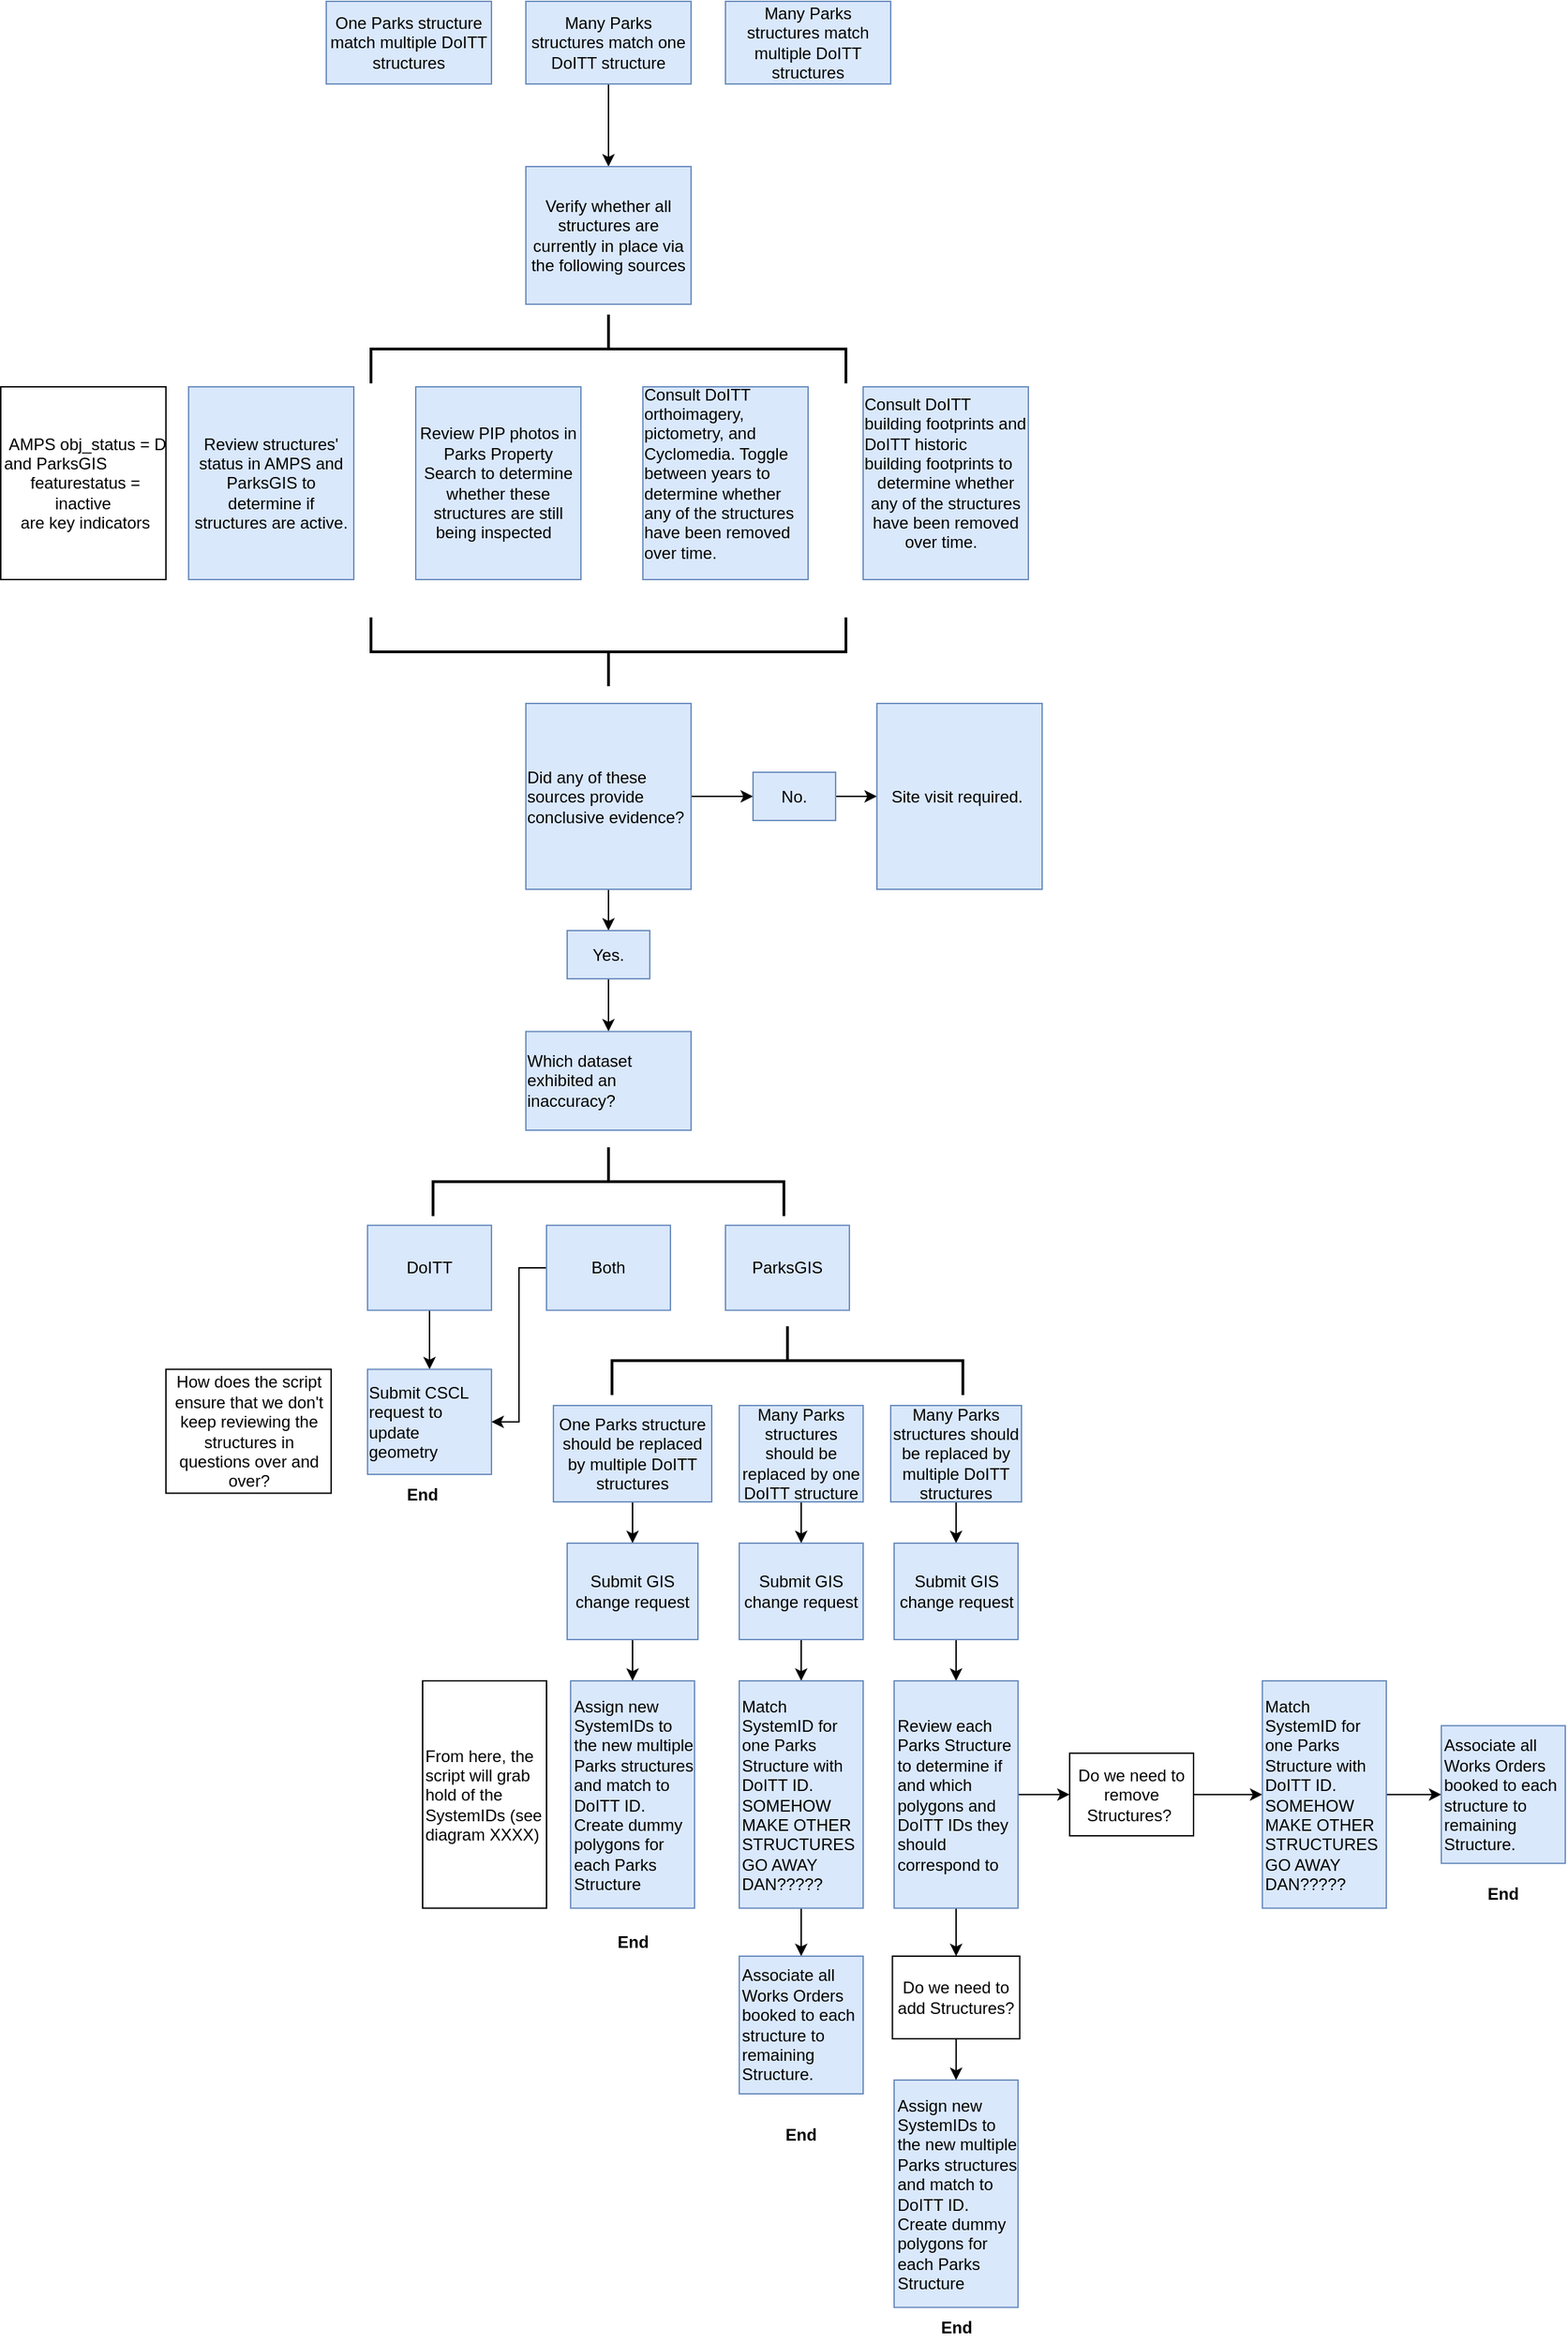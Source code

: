 <mxfile version="13.7.4" type="github">
  <diagram id="ZPSnRdFEcWR3bo13ULeO" name="Page-1">
    <mxGraphModel dx="1663" dy="1033" grid="1" gridSize="10" guides="1" tooltips="1" connect="1" arrows="1" fold="1" page="1" pageScale="1" pageWidth="850" pageHeight="1100" math="0" shadow="0">
      <root>
        <mxCell id="0" />
        <mxCell id="1" parent="0" />
        <mxCell id="NVncSVDIEuG2v-59I9_c-1" value="" style="edgeStyle=orthogonalEdgeStyle;rounded=0;orthogonalLoop=1;jettySize=auto;html=1;" edge="1" parent="1" source="NVncSVDIEuG2v-59I9_c-2" target="NVncSVDIEuG2v-59I9_c-3">
          <mxGeometry relative="1" as="geometry" />
        </mxCell>
        <mxCell id="NVncSVDIEuG2v-59I9_c-2" value="&lt;div style=&quot;box-sizing: border-box ; font-family: &amp;#34;segoe ui&amp;#34; , , &amp;#34;apple color emoji&amp;#34; , &amp;#34;segoe ui emoji&amp;#34; , sans-serif ; font-size: 14px&quot;&gt;&lt;div style=&quot;box-sizing: border-box ; font-family: &amp;#34;segoe ui&amp;#34; , , &amp;#34;apple color emoji&amp;#34; , &amp;#34;segoe ui emoji&amp;#34; , sans-serif ; font-size: 12px&quot;&gt;Many Parks structures match one DoITT structure&lt;br&gt;&lt;/div&gt;&lt;/div&gt;" style="rounded=0;whiteSpace=wrap;html=1;fillColor=#dae8fc;strokeColor=#6c8ebf;" vertex="1" parent="1">
          <mxGeometry x="715" y="160" width="120" height="60" as="geometry" />
        </mxCell>
        <mxCell id="NVncSVDIEuG2v-59I9_c-3" value="Verify whether all structures are currently in place via the following sources" style="rounded=0;whiteSpace=wrap;html=1;fillColor=#dae8fc;strokeColor=#6c8ebf;" vertex="1" parent="1">
          <mxGeometry x="715" y="280" width="120" height="100" as="geometry" />
        </mxCell>
        <mxCell id="NVncSVDIEuG2v-59I9_c-4" value="Review structures&#39; status in AMPS and ParksGIS to determine if structures are active." style="rounded=0;whiteSpace=wrap;html=1;fillColor=#dae8fc;strokeColor=#6c8ebf;" vertex="1" parent="1">
          <mxGeometry x="470" y="440" width="120" height="140" as="geometry" />
        </mxCell>
        <mxCell id="NVncSVDIEuG2v-59I9_c-5" value="" style="strokeWidth=2;html=1;shape=mxgraph.flowchart.annotation_2;align=left;labelPosition=right;pointerEvents=1;rotation=90;" vertex="1" parent="1">
          <mxGeometry x="750" y="240" width="50" height="345" as="geometry" />
        </mxCell>
        <mxCell id="NVncSVDIEuG2v-59I9_c-6" value="&lt;span style=&quot;text-align: left&quot;&gt;Review PIP photos in Parks Property Search to determine whether these structures are still being inspected&lt;/span&gt;&amp;nbsp;&amp;nbsp;" style="rounded=0;whiteSpace=wrap;html=1;fillColor=#dae8fc;strokeColor=#6c8ebf;" vertex="1" parent="1">
          <mxGeometry x="635" y="440" width="120" height="140" as="geometry" />
        </mxCell>
        <mxCell id="NVncSVDIEuG2v-59I9_c-7" value="&lt;div style=&quot;text-align: left ; box-sizing: border-box&quot;&gt;Consult DoITT orthoimagery, pictometry, and Cyclomedia. Toggle between years to determine whether any of the structures have been removed over time.&amp;nbsp;&amp;nbsp;&lt;/div&gt;&lt;div&gt;&lt;br&gt;&lt;/div&gt;" style="rounded=0;whiteSpace=wrap;html=1;fillColor=#dae8fc;strokeColor=#6c8ebf;" vertex="1" parent="1">
          <mxGeometry x="800" y="440" width="120" height="140" as="geometry" />
        </mxCell>
        <mxCell id="NVncSVDIEuG2v-59I9_c-8" value="" style="strokeWidth=2;html=1;shape=mxgraph.flowchart.annotation_2;align=left;labelPosition=right;pointerEvents=1;rotation=-90;" vertex="1" parent="1">
          <mxGeometry x="750" y="460" width="50" height="345" as="geometry" />
        </mxCell>
        <mxCell id="NVncSVDIEuG2v-59I9_c-9" value="&lt;div style=&quot;text-align: left ; box-sizing: border-box&quot;&gt;Consult DoITT building footprints and DoITT historic building footprints to&amp;nbsp;&lt;/div&gt;&lt;span style=&quot;text-align: left&quot;&gt;determine whether any of the structures have been removed over time.&amp;nbsp;&amp;nbsp;&lt;/span&gt;&lt;div&gt;&lt;br&gt;&lt;/div&gt;" style="rounded=0;whiteSpace=wrap;html=1;fillColor=#dae8fc;strokeColor=#6c8ebf;" vertex="1" parent="1">
          <mxGeometry x="960" y="440" width="120" height="140" as="geometry" />
        </mxCell>
        <mxCell id="NVncSVDIEuG2v-59I9_c-10" value="" style="edgeStyle=orthogonalEdgeStyle;rounded=0;orthogonalLoop=1;jettySize=auto;html=1;" edge="1" parent="1" source="NVncSVDIEuG2v-59I9_c-12" target="NVncSVDIEuG2v-59I9_c-14">
          <mxGeometry relative="1" as="geometry" />
        </mxCell>
        <mxCell id="NVncSVDIEuG2v-59I9_c-11" value="" style="edgeStyle=orthogonalEdgeStyle;rounded=0;orthogonalLoop=1;jettySize=auto;html=1;" edge="1" parent="1" source="NVncSVDIEuG2v-59I9_c-12" target="NVncSVDIEuG2v-59I9_c-17">
          <mxGeometry relative="1" as="geometry" />
        </mxCell>
        <mxCell id="NVncSVDIEuG2v-59I9_c-12" value="&lt;div style=&quot;text-align: left ; box-sizing: border-box&quot;&gt;Did any of these sources provide conclusive evidence?&amp;nbsp;&lt;/div&gt;" style="rounded=0;whiteSpace=wrap;html=1;fillColor=#dae8fc;strokeColor=#6c8ebf;" vertex="1" parent="1">
          <mxGeometry x="715" y="670" width="120" height="135" as="geometry" />
        </mxCell>
        <mxCell id="NVncSVDIEuG2v-59I9_c-13" value="" style="edgeStyle=orthogonalEdgeStyle;rounded=0;orthogonalLoop=1;jettySize=auto;html=1;" edge="1" parent="1" source="NVncSVDIEuG2v-59I9_c-14" target="NVncSVDIEuG2v-59I9_c-15">
          <mxGeometry relative="1" as="geometry" />
        </mxCell>
        <mxCell id="NVncSVDIEuG2v-59I9_c-14" value="&lt;div style=&quot;text-align: left ; box-sizing: border-box&quot;&gt;No.&lt;/div&gt;" style="rounded=0;whiteSpace=wrap;html=1;fillColor=#dae8fc;strokeColor=#6c8ebf;" vertex="1" parent="1">
          <mxGeometry x="880" y="720" width="60" height="35" as="geometry" />
        </mxCell>
        <mxCell id="NVncSVDIEuG2v-59I9_c-15" value="&lt;div style=&quot;text-align: left ; box-sizing: border-box&quot;&gt;Site visit required.&amp;nbsp;&lt;/div&gt;" style="rounded=0;whiteSpace=wrap;html=1;fillColor=#dae8fc;strokeColor=#6c8ebf;" vertex="1" parent="1">
          <mxGeometry x="970" y="670" width="120" height="135" as="geometry" />
        </mxCell>
        <mxCell id="NVncSVDIEuG2v-59I9_c-16" value="" style="edgeStyle=orthogonalEdgeStyle;rounded=0;orthogonalLoop=1;jettySize=auto;html=1;" edge="1" parent="1" source="NVncSVDIEuG2v-59I9_c-17" target="NVncSVDIEuG2v-59I9_c-18">
          <mxGeometry relative="1" as="geometry" />
        </mxCell>
        <mxCell id="NVncSVDIEuG2v-59I9_c-17" value="&lt;div style=&quot;text-align: left ; box-sizing: border-box&quot;&gt;Yes.&lt;/div&gt;" style="rounded=0;whiteSpace=wrap;html=1;fillColor=#dae8fc;strokeColor=#6c8ebf;" vertex="1" parent="1">
          <mxGeometry x="745" y="835" width="60" height="35" as="geometry" />
        </mxCell>
        <mxCell id="NVncSVDIEuG2v-59I9_c-18" value="&lt;div style=&quot;text-align: left ; box-sizing: border-box&quot;&gt;Which dataset exhibited an inaccuracy?&amp;nbsp;&lt;/div&gt;" style="rounded=0;whiteSpace=wrap;html=1;fillColor=#dae8fc;strokeColor=#6c8ebf;" vertex="1" parent="1">
          <mxGeometry x="715" y="908.3" width="120" height="71.7" as="geometry" />
        </mxCell>
        <mxCell id="NVncSVDIEuG2v-59I9_c-19" value="" style="strokeWidth=2;html=1;shape=mxgraph.flowchart.annotation_2;align=left;labelPosition=right;pointerEvents=1;rotation=90;" vertex="1" parent="1">
          <mxGeometry x="750" y="890" width="50" height="254.85" as="geometry" />
        </mxCell>
        <mxCell id="NVncSVDIEuG2v-59I9_c-21" value="&lt;div style=&quot;text-align: left ; box-sizing: border-box&quot;&gt;ParksGIS&lt;/div&gt;" style="rounded=0;whiteSpace=wrap;html=1;fillColor=#dae8fc;strokeColor=#6c8ebf;" vertex="1" parent="1">
          <mxGeometry x="860" y="1049.1" width="90" height="61.7" as="geometry" />
        </mxCell>
        <mxCell id="NVncSVDIEuG2v-59I9_c-22" value="" style="edgeStyle=orthogonalEdgeStyle;rounded=0;orthogonalLoop=1;jettySize=auto;html=1;" edge="1" parent="1" source="NVncSVDIEuG2v-59I9_c-23" target="NVncSVDIEuG2v-59I9_c-25">
          <mxGeometry relative="1" as="geometry" />
        </mxCell>
        <mxCell id="NVncSVDIEuG2v-59I9_c-23" value="&lt;div style=&quot;text-align: left ; box-sizing: border-box&quot;&gt;DoITT&lt;/div&gt;" style="rounded=0;whiteSpace=wrap;html=1;fillColor=#dae8fc;strokeColor=#6c8ebf;" vertex="1" parent="1">
          <mxGeometry x="600" y="1049.1" width="90" height="61.7" as="geometry" />
        </mxCell>
        <mxCell id="NVncSVDIEuG2v-59I9_c-24" value="Assign new SystemIDs to the new multiple Parks structures and match to DoITT ID. Create dummy polygons for each Parks Structure&amp;nbsp;&lt;div style=&quot;box-sizing: border-box&quot;&gt;&lt;/div&gt;" style="rounded=0;whiteSpace=wrap;html=1;fillColor=#dae8fc;strokeColor=#6c8ebf;align=left;" vertex="1" parent="1">
          <mxGeometry x="747.5" y="1380" width="90" height="165.15" as="geometry" />
        </mxCell>
        <mxCell id="NVncSVDIEuG2v-59I9_c-25" value="&lt;div style=&quot;text-align: left ; box-sizing: border-box&quot;&gt;Submit CSCL request to update geometry&amp;nbsp;&lt;/div&gt;" style="rounded=0;whiteSpace=wrap;html=1;fillColor=#dae8fc;strokeColor=#6c8ebf;" vertex="1" parent="1">
          <mxGeometry x="600" y="1153.7" width="90" height="76.3" as="geometry" />
        </mxCell>
        <mxCell id="NVncSVDIEuG2v-59I9_c-26" style="edgeStyle=orthogonalEdgeStyle;rounded=0;orthogonalLoop=1;jettySize=auto;html=1;entryX=1;entryY=0.5;entryDx=0;entryDy=0;" edge="1" parent="1" source="NVncSVDIEuG2v-59I9_c-27" target="NVncSVDIEuG2v-59I9_c-25">
          <mxGeometry relative="1" as="geometry" />
        </mxCell>
        <mxCell id="NVncSVDIEuG2v-59I9_c-27" value="&lt;div style=&quot;text-align: left ; box-sizing: border-box&quot;&gt;Both&lt;/div&gt;" style="rounded=0;whiteSpace=wrap;html=1;fillColor=#dae8fc;strokeColor=#6c8ebf;" vertex="1" parent="1">
          <mxGeometry x="730" y="1049.1" width="90" height="61.7" as="geometry" />
        </mxCell>
        <mxCell id="NVncSVDIEuG2v-59I9_c-28" value="&lt;b&gt;End&lt;/b&gt;" style="text;html=1;strokeColor=none;fillColor=none;align=center;verticalAlign=middle;whiteSpace=wrap;rounded=0;" vertex="1" parent="1">
          <mxGeometry x="620" y="1234.85" width="40" height="20" as="geometry" />
        </mxCell>
        <mxCell id="NVncSVDIEuG2v-59I9_c-29" value="&lt;b&gt;End&lt;/b&gt;" style="text;html=1;strokeColor=none;fillColor=none;align=center;verticalAlign=middle;whiteSpace=wrap;rounded=0;" vertex="1" parent="1">
          <mxGeometry x="772.5" y="1560" width="40" height="20" as="geometry" />
        </mxCell>
        <mxCell id="NVncSVDIEuG2v-59I9_c-30" value="&lt;span style=&quot;text-align: center&quot;&gt;&amp;nbsp;&lt;/span&gt;&lt;span style=&quot;text-align: center&quot;&gt;AMPS obj_status = D and ParksGIS&lt;/span&gt;&lt;div style=&quot;text-align: center ; box-sizing: border-box&quot;&gt;featurestatus = inactive&amp;nbsp;&lt;/div&gt;&lt;div style=&quot;text-align: center ; box-sizing: border-box&quot;&gt;&amp;nbsp;are key indicators&amp;nbsp;&lt;/div&gt;" style="rounded=0;whiteSpace=wrap;html=1;align=left;" vertex="1" parent="1">
          <mxGeometry x="333.56" y="440" width="120" height="140" as="geometry" />
        </mxCell>
        <mxCell id="NVncSVDIEuG2v-59I9_c-36" value="" style="strokeWidth=2;html=1;shape=mxgraph.flowchart.annotation_2;align=left;labelPosition=right;pointerEvents=1;rotation=90;" vertex="1" parent="1">
          <mxGeometry x="880" y="1020.0" width="50" height="254.85" as="geometry" />
        </mxCell>
        <mxCell id="NVncSVDIEuG2v-59I9_c-39" value="&lt;div style=&quot;box-sizing: border-box ; font-family: &amp;#34;segoe ui&amp;#34; , , &amp;#34;apple color emoji&amp;#34; , &amp;#34;segoe ui emoji&amp;#34; , sans-serif ; font-size: 14px&quot;&gt;&lt;div style=&quot;box-sizing: border-box ; font-family: &amp;#34;segoe ui&amp;#34; , , &amp;#34;apple color emoji&amp;#34; , &amp;#34;segoe ui emoji&amp;#34; , sans-serif ; font-size: 12px&quot;&gt;One Parks structure match multiple DoITT structures&lt;br&gt;&lt;/div&gt;&lt;/div&gt;" style="rounded=0;whiteSpace=wrap;html=1;fillColor=#dae8fc;strokeColor=#6c8ebf;" vertex="1" parent="1">
          <mxGeometry x="570" y="160" width="120" height="60" as="geometry" />
        </mxCell>
        <mxCell id="NVncSVDIEuG2v-59I9_c-40" value="&lt;div style=&quot;box-sizing: border-box ; font-family: &amp;#34;segoe ui&amp;#34; , , &amp;#34;apple color emoji&amp;#34; , &amp;#34;segoe ui emoji&amp;#34; , sans-serif ; font-size: 14px&quot;&gt;&lt;div style=&quot;box-sizing: border-box ; font-family: &amp;#34;segoe ui&amp;#34; , , &amp;#34;apple color emoji&amp;#34; , &amp;#34;segoe ui emoji&amp;#34; , sans-serif ; font-size: 12px&quot;&gt;Many Parks structures match multiple DoITT structures&lt;br&gt;&lt;/div&gt;&lt;/div&gt;" style="rounded=0;whiteSpace=wrap;html=1;fillColor=#dae8fc;strokeColor=#6c8ebf;" vertex="1" parent="1">
          <mxGeometry x="860" y="160" width="120" height="60" as="geometry" />
        </mxCell>
        <mxCell id="NVncSVDIEuG2v-59I9_c-51" value="" style="edgeStyle=orthogonalEdgeStyle;rounded=0;orthogonalLoop=1;jettySize=auto;html=1;" edge="1" parent="1" source="NVncSVDIEuG2v-59I9_c-41" target="NVncSVDIEuG2v-59I9_c-50">
          <mxGeometry relative="1" as="geometry" />
        </mxCell>
        <mxCell id="NVncSVDIEuG2v-59I9_c-41" value="&lt;div style=&quot;box-sizing: border-box ; font-family: &amp;#34;segoe ui&amp;#34; , , &amp;#34;apple color emoji&amp;#34; , &amp;#34;segoe ui emoji&amp;#34; , sans-serif ; font-size: 14px&quot;&gt;&lt;div style=&quot;box-sizing: border-box ; font-family: &amp;#34;segoe ui&amp;#34; , , &amp;#34;apple color emoji&amp;#34; , &amp;#34;segoe ui emoji&amp;#34; , sans-serif ; font-size: 12px&quot;&gt;Many Parks structures should be replaced by one DoITT structure&lt;br&gt;&lt;/div&gt;&lt;/div&gt;" style="rounded=0;whiteSpace=wrap;html=1;fillColor=#dae8fc;strokeColor=#6c8ebf;" vertex="1" parent="1">
          <mxGeometry x="870" y="1180" width="90" height="70" as="geometry" />
        </mxCell>
        <mxCell id="NVncSVDIEuG2v-59I9_c-47" value="" style="edgeStyle=orthogonalEdgeStyle;rounded=0;orthogonalLoop=1;jettySize=auto;html=1;" edge="1" parent="1" source="NVncSVDIEuG2v-59I9_c-42" target="NVncSVDIEuG2v-59I9_c-46">
          <mxGeometry relative="1" as="geometry" />
        </mxCell>
        <mxCell id="NVncSVDIEuG2v-59I9_c-42" value="&lt;div style=&quot;box-sizing: border-box ; font-family: &amp;#34;segoe ui&amp;#34; , , &amp;#34;apple color emoji&amp;#34; , &amp;#34;segoe ui emoji&amp;#34; , sans-serif ; font-size: 14px&quot;&gt;&lt;div style=&quot;box-sizing: border-box ; font-family: &amp;#34;segoe ui&amp;#34; , , &amp;#34;apple color emoji&amp;#34; , &amp;#34;segoe ui emoji&amp;#34; , sans-serif ; font-size: 12px&quot;&gt;One Parks structure should be replaced by multiple DoITT structures&lt;br&gt;&lt;/div&gt;&lt;/div&gt;" style="rounded=0;whiteSpace=wrap;html=1;fillColor=#dae8fc;strokeColor=#6c8ebf;" vertex="1" parent="1">
          <mxGeometry x="735" y="1180" width="115" height="70" as="geometry" />
        </mxCell>
        <mxCell id="NVncSVDIEuG2v-59I9_c-59" value="" style="edgeStyle=orthogonalEdgeStyle;rounded=0;orthogonalLoop=1;jettySize=auto;html=1;" edge="1" parent="1" source="NVncSVDIEuG2v-59I9_c-43" target="NVncSVDIEuG2v-59I9_c-58">
          <mxGeometry relative="1" as="geometry" />
        </mxCell>
        <mxCell id="NVncSVDIEuG2v-59I9_c-43" value="&lt;div style=&quot;box-sizing: border-box ; font-family: &amp;#34;segoe ui&amp;#34; , , &amp;#34;apple color emoji&amp;#34; , &amp;#34;segoe ui emoji&amp;#34; , sans-serif ; font-size: 14px&quot;&gt;&lt;div style=&quot;box-sizing: border-box ; font-family: &amp;#34;segoe ui&amp;#34; , , &amp;#34;apple color emoji&amp;#34; , &amp;#34;segoe ui emoji&amp;#34; , sans-serif ; font-size: 12px&quot;&gt;Many Parks structures should be replaced by multiple DoITT structures&lt;br&gt;&lt;/div&gt;&lt;/div&gt;" style="rounded=0;whiteSpace=wrap;html=1;fillColor=#dae8fc;strokeColor=#6c8ebf;" vertex="1" parent="1">
          <mxGeometry x="980" y="1180" width="95" height="70" as="geometry" />
        </mxCell>
        <mxCell id="NVncSVDIEuG2v-59I9_c-48" value="" style="edgeStyle=orthogonalEdgeStyle;rounded=0;orthogonalLoop=1;jettySize=auto;html=1;" edge="1" parent="1" source="NVncSVDIEuG2v-59I9_c-46" target="NVncSVDIEuG2v-59I9_c-24">
          <mxGeometry relative="1" as="geometry" />
        </mxCell>
        <mxCell id="NVncSVDIEuG2v-59I9_c-46" value="&lt;div style=&quot;box-sizing: border-box ; font-family: &amp;#34;segoe ui&amp;#34; , , &amp;#34;apple color emoji&amp;#34; , &amp;#34;segoe ui emoji&amp;#34; , sans-serif ; font-size: 14px&quot;&gt;&lt;div style=&quot;box-sizing: border-box ; font-family: &amp;#34;segoe ui&amp;#34; , , &amp;#34;apple color emoji&amp;#34; , &amp;#34;segoe ui emoji&amp;#34; , sans-serif ; font-size: 12px&quot;&gt;Submit GIS change request&lt;br&gt;&lt;/div&gt;&lt;/div&gt;" style="rounded=0;whiteSpace=wrap;html=1;fillColor=#dae8fc;strokeColor=#6c8ebf;" vertex="1" parent="1">
          <mxGeometry x="745" y="1280" width="95" height="70" as="geometry" />
        </mxCell>
        <mxCell id="NVncSVDIEuG2v-59I9_c-49" value="From here, the script will grab hold of the SystemIDs (see diagram XXXX)&lt;div style=&quot;box-sizing: border-box&quot;&gt;&lt;/div&gt;" style="rounded=0;whiteSpace=wrap;html=1;align=left;" vertex="1" parent="1">
          <mxGeometry x="640" y="1380" width="90" height="165.15" as="geometry" />
        </mxCell>
        <mxCell id="NVncSVDIEuG2v-59I9_c-53" value="" style="edgeStyle=orthogonalEdgeStyle;rounded=0;orthogonalLoop=1;jettySize=auto;html=1;" edge="1" parent="1" source="NVncSVDIEuG2v-59I9_c-50" target="NVncSVDIEuG2v-59I9_c-52">
          <mxGeometry relative="1" as="geometry" />
        </mxCell>
        <mxCell id="NVncSVDIEuG2v-59I9_c-50" value="&lt;div style=&quot;box-sizing: border-box ; font-family: &amp;#34;segoe ui&amp;#34; , , &amp;#34;apple color emoji&amp;#34; , &amp;#34;segoe ui emoji&amp;#34; , sans-serif ; font-size: 14px&quot;&gt;&lt;div style=&quot;box-sizing: border-box ; font-family: &amp;#34;segoe ui&amp;#34; , , &amp;#34;apple color emoji&amp;#34; , &amp;#34;segoe ui emoji&amp;#34; , sans-serif ; font-size: 12px&quot;&gt;Submit GIS change request&lt;br&gt;&lt;/div&gt;&lt;/div&gt;" style="rounded=0;whiteSpace=wrap;html=1;fillColor=#dae8fc;strokeColor=#6c8ebf;" vertex="1" parent="1">
          <mxGeometry x="870" y="1280" width="90" height="70" as="geometry" />
        </mxCell>
        <mxCell id="NVncSVDIEuG2v-59I9_c-55" value="" style="edgeStyle=orthogonalEdgeStyle;rounded=0;orthogonalLoop=1;jettySize=auto;html=1;" edge="1" parent="1" source="NVncSVDIEuG2v-59I9_c-52" target="NVncSVDIEuG2v-59I9_c-54">
          <mxGeometry relative="1" as="geometry" />
        </mxCell>
        <mxCell id="NVncSVDIEuG2v-59I9_c-52" value="Match SystemID for one Parks Structure with DoITT ID. SOMEHOW MAKE OTHER STRUCTURES GO AWAY DAN?????&amp;nbsp;&lt;div style=&quot;box-sizing: border-box&quot;&gt;&lt;/div&gt;" style="rounded=0;whiteSpace=wrap;html=1;fillColor=#dae8fc;strokeColor=#6c8ebf;align=left;" vertex="1" parent="1">
          <mxGeometry x="870" y="1380" width="90" height="165.15" as="geometry" />
        </mxCell>
        <mxCell id="NVncSVDIEuG2v-59I9_c-54" value="Associate all Works Orders booked to each structure to remaining Structure.&amp;nbsp;&amp;nbsp;&lt;div style=&quot;box-sizing: border-box&quot;&gt;&lt;/div&gt;" style="rounded=0;whiteSpace=wrap;html=1;fillColor=#dae8fc;strokeColor=#6c8ebf;align=left;" vertex="1" parent="1">
          <mxGeometry x="870" y="1580" width="90" height="100" as="geometry" />
        </mxCell>
        <mxCell id="NVncSVDIEuG2v-59I9_c-57" value="&lt;b&gt;End&lt;/b&gt;" style="text;html=1;strokeColor=none;fillColor=none;align=center;verticalAlign=middle;whiteSpace=wrap;rounded=0;" vertex="1" parent="1">
          <mxGeometry x="895" y="1700" width="40" height="20" as="geometry" />
        </mxCell>
        <mxCell id="NVncSVDIEuG2v-59I9_c-61" value="" style="edgeStyle=orthogonalEdgeStyle;rounded=0;orthogonalLoop=1;jettySize=auto;html=1;" edge="1" parent="1" source="NVncSVDIEuG2v-59I9_c-58" target="NVncSVDIEuG2v-59I9_c-60">
          <mxGeometry relative="1" as="geometry" />
        </mxCell>
        <mxCell id="NVncSVDIEuG2v-59I9_c-58" value="&lt;div style=&quot;box-sizing: border-box ; font-family: &amp;#34;segoe ui&amp;#34; , , &amp;#34;apple color emoji&amp;#34; , &amp;#34;segoe ui emoji&amp;#34; , sans-serif ; font-size: 14px&quot;&gt;&lt;div style=&quot;box-sizing: border-box ; font-family: &amp;#34;segoe ui&amp;#34; , , &amp;#34;apple color emoji&amp;#34; , &amp;#34;segoe ui emoji&amp;#34; , sans-serif ; font-size: 12px&quot;&gt;Submit GIS change request&lt;br&gt;&lt;/div&gt;&lt;/div&gt;" style="rounded=0;whiteSpace=wrap;html=1;fillColor=#dae8fc;strokeColor=#6c8ebf;" vertex="1" parent="1">
          <mxGeometry x="982.5" y="1280" width="90" height="70" as="geometry" />
        </mxCell>
        <mxCell id="NVncSVDIEuG2v-59I9_c-66" value="" style="edgeStyle=orthogonalEdgeStyle;rounded=0;orthogonalLoop=1;jettySize=auto;html=1;" edge="1" parent="1" source="NVncSVDIEuG2v-59I9_c-60" target="NVncSVDIEuG2v-59I9_c-65">
          <mxGeometry relative="1" as="geometry" />
        </mxCell>
        <mxCell id="NVncSVDIEuG2v-59I9_c-69" value="" style="edgeStyle=orthogonalEdgeStyle;rounded=0;orthogonalLoop=1;jettySize=auto;html=1;" edge="1" parent="1" source="NVncSVDIEuG2v-59I9_c-60" target="NVncSVDIEuG2v-59I9_c-64">
          <mxGeometry relative="1" as="geometry" />
        </mxCell>
        <mxCell id="NVncSVDIEuG2v-59I9_c-60" value="Review each Parks Structure to determine if and which polygons and DoITT IDs they should correspond to" style="rounded=0;whiteSpace=wrap;html=1;fillColor=#dae8fc;strokeColor=#6c8ebf;align=left;" vertex="1" parent="1">
          <mxGeometry x="982.5" y="1380" width="90" height="165.15" as="geometry" />
        </mxCell>
        <mxCell id="NVncSVDIEuG2v-59I9_c-62" value="Assign new SystemIDs to the new multiple Parks structures and match to DoITT ID. Create dummy polygons for each Parks Structure&amp;nbsp;&lt;div style=&quot;box-sizing: border-box&quot;&gt;&lt;/div&gt;" style="rounded=0;whiteSpace=wrap;html=1;fillColor=#dae8fc;strokeColor=#6c8ebf;align=left;" vertex="1" parent="1">
          <mxGeometry x="982.5" y="1670" width="90" height="165.15" as="geometry" />
        </mxCell>
        <mxCell id="NVncSVDIEuG2v-59I9_c-70" value="" style="edgeStyle=orthogonalEdgeStyle;rounded=0;orthogonalLoop=1;jettySize=auto;html=1;" edge="1" parent="1" source="NVncSVDIEuG2v-59I9_c-64" target="NVncSVDIEuG2v-59I9_c-68">
          <mxGeometry relative="1" as="geometry" />
        </mxCell>
        <mxCell id="NVncSVDIEuG2v-59I9_c-64" value="Do we need to remove Structures?&amp;nbsp;" style="rounded=0;whiteSpace=wrap;html=1;" vertex="1" parent="1">
          <mxGeometry x="1110" y="1432.58" width="90" height="60" as="geometry" />
        </mxCell>
        <mxCell id="NVncSVDIEuG2v-59I9_c-67" value="" style="edgeStyle=orthogonalEdgeStyle;rounded=0;orthogonalLoop=1;jettySize=auto;html=1;" edge="1" parent="1" source="NVncSVDIEuG2v-59I9_c-65" target="NVncSVDIEuG2v-59I9_c-62">
          <mxGeometry relative="1" as="geometry" />
        </mxCell>
        <mxCell id="NVncSVDIEuG2v-59I9_c-65" value="Do we need to add Structures?" style="rounded=0;whiteSpace=wrap;html=1;" vertex="1" parent="1">
          <mxGeometry x="981.25" y="1580" width="92.5" height="60" as="geometry" />
        </mxCell>
        <mxCell id="NVncSVDIEuG2v-59I9_c-74" value="" style="edgeStyle=orthogonalEdgeStyle;rounded=0;orthogonalLoop=1;jettySize=auto;html=1;" edge="1" parent="1" source="NVncSVDIEuG2v-59I9_c-68" target="NVncSVDIEuG2v-59I9_c-73">
          <mxGeometry relative="1" as="geometry" />
        </mxCell>
        <mxCell id="NVncSVDIEuG2v-59I9_c-68" value="Match SystemID for one Parks Structure with DoITT ID. SOMEHOW MAKE OTHER STRUCTURES GO AWAY DAN?????&amp;nbsp;&lt;div style=&quot;box-sizing: border-box&quot;&gt;&lt;/div&gt;" style="rounded=0;whiteSpace=wrap;html=1;fillColor=#dae8fc;strokeColor=#6c8ebf;align=left;" vertex="1" parent="1">
          <mxGeometry x="1250" y="1380" width="90" height="165.15" as="geometry" />
        </mxCell>
        <mxCell id="NVncSVDIEuG2v-59I9_c-71" value="&lt;b&gt;End&lt;/b&gt;" style="text;html=1;strokeColor=none;fillColor=none;align=center;verticalAlign=middle;whiteSpace=wrap;rounded=0;" vertex="1" parent="1">
          <mxGeometry x="1007.5" y="1840" width="40" height="20" as="geometry" />
        </mxCell>
        <mxCell id="NVncSVDIEuG2v-59I9_c-72" value="&lt;b&gt;End&lt;/b&gt;" style="text;html=1;strokeColor=none;fillColor=none;align=center;verticalAlign=middle;whiteSpace=wrap;rounded=0;" vertex="1" parent="1">
          <mxGeometry x="1405" y="1525.15" width="40" height="20" as="geometry" />
        </mxCell>
        <mxCell id="NVncSVDIEuG2v-59I9_c-73" value="Associate all Works Orders booked to each structure to remaining Structure.&amp;nbsp;&amp;nbsp;&lt;div style=&quot;box-sizing: border-box&quot;&gt;&lt;/div&gt;" style="rounded=0;whiteSpace=wrap;html=1;fillColor=#dae8fc;strokeColor=#6c8ebf;align=left;" vertex="1" parent="1">
          <mxGeometry x="1380" y="1412.58" width="90" height="100" as="geometry" />
        </mxCell>
        <mxCell id="NVncSVDIEuG2v-59I9_c-75" value="How does the script ensure that we don&#39;t keep reviewing the structures in questions over and over?" style="rounded=0;whiteSpace=wrap;html=1;" vertex="1" parent="1">
          <mxGeometry x="453.56" y="1153.7" width="120" height="90" as="geometry" />
        </mxCell>
      </root>
    </mxGraphModel>
  </diagram>
</mxfile>
